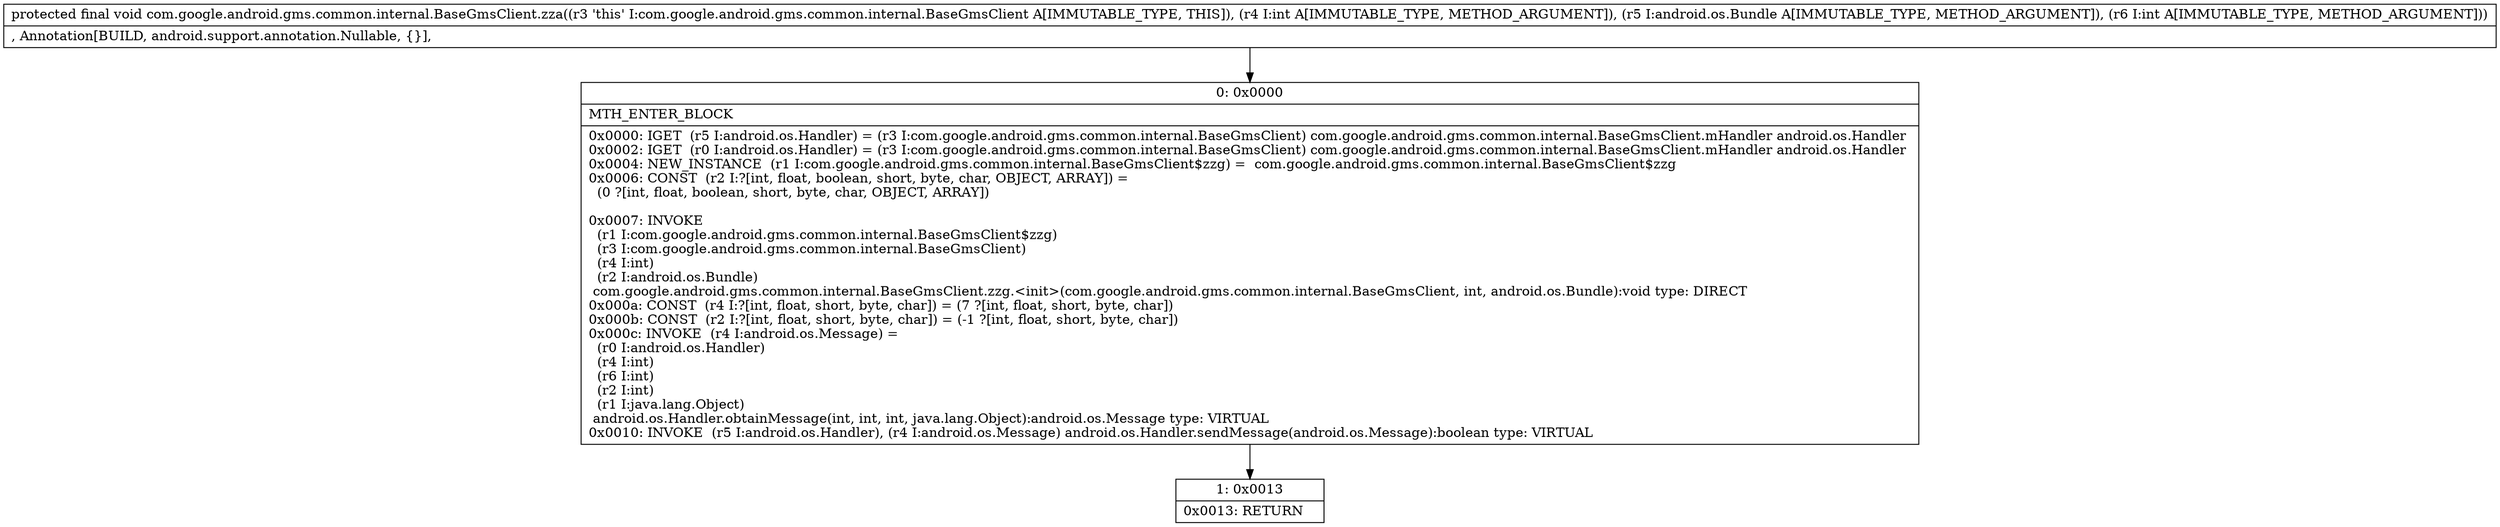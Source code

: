 digraph "CFG forcom.google.android.gms.common.internal.BaseGmsClient.zza(ILandroid\/os\/Bundle;I)V" {
Node_0 [shape=record,label="{0\:\ 0x0000|MTH_ENTER_BLOCK\l|0x0000: IGET  (r5 I:android.os.Handler) = (r3 I:com.google.android.gms.common.internal.BaseGmsClient) com.google.android.gms.common.internal.BaseGmsClient.mHandler android.os.Handler \l0x0002: IGET  (r0 I:android.os.Handler) = (r3 I:com.google.android.gms.common.internal.BaseGmsClient) com.google.android.gms.common.internal.BaseGmsClient.mHandler android.os.Handler \l0x0004: NEW_INSTANCE  (r1 I:com.google.android.gms.common.internal.BaseGmsClient$zzg) =  com.google.android.gms.common.internal.BaseGmsClient$zzg \l0x0006: CONST  (r2 I:?[int, float, boolean, short, byte, char, OBJECT, ARRAY]) = \l  (0 ?[int, float, boolean, short, byte, char, OBJECT, ARRAY])\l \l0x0007: INVOKE  \l  (r1 I:com.google.android.gms.common.internal.BaseGmsClient$zzg)\l  (r3 I:com.google.android.gms.common.internal.BaseGmsClient)\l  (r4 I:int)\l  (r2 I:android.os.Bundle)\l com.google.android.gms.common.internal.BaseGmsClient.zzg.\<init\>(com.google.android.gms.common.internal.BaseGmsClient, int, android.os.Bundle):void type: DIRECT \l0x000a: CONST  (r4 I:?[int, float, short, byte, char]) = (7 ?[int, float, short, byte, char]) \l0x000b: CONST  (r2 I:?[int, float, short, byte, char]) = (\-1 ?[int, float, short, byte, char]) \l0x000c: INVOKE  (r4 I:android.os.Message) = \l  (r0 I:android.os.Handler)\l  (r4 I:int)\l  (r6 I:int)\l  (r2 I:int)\l  (r1 I:java.lang.Object)\l android.os.Handler.obtainMessage(int, int, int, java.lang.Object):android.os.Message type: VIRTUAL \l0x0010: INVOKE  (r5 I:android.os.Handler), (r4 I:android.os.Message) android.os.Handler.sendMessage(android.os.Message):boolean type: VIRTUAL \l}"];
Node_1 [shape=record,label="{1\:\ 0x0013|0x0013: RETURN   \l}"];
MethodNode[shape=record,label="{protected final void com.google.android.gms.common.internal.BaseGmsClient.zza((r3 'this' I:com.google.android.gms.common.internal.BaseGmsClient A[IMMUTABLE_TYPE, THIS]), (r4 I:int A[IMMUTABLE_TYPE, METHOD_ARGUMENT]), (r5 I:android.os.Bundle A[IMMUTABLE_TYPE, METHOD_ARGUMENT]), (r6 I:int A[IMMUTABLE_TYPE, METHOD_ARGUMENT]))  | , Annotation[BUILD, android.support.annotation.Nullable, \{\}], \l}"];
MethodNode -> Node_0;
Node_0 -> Node_1;
}

